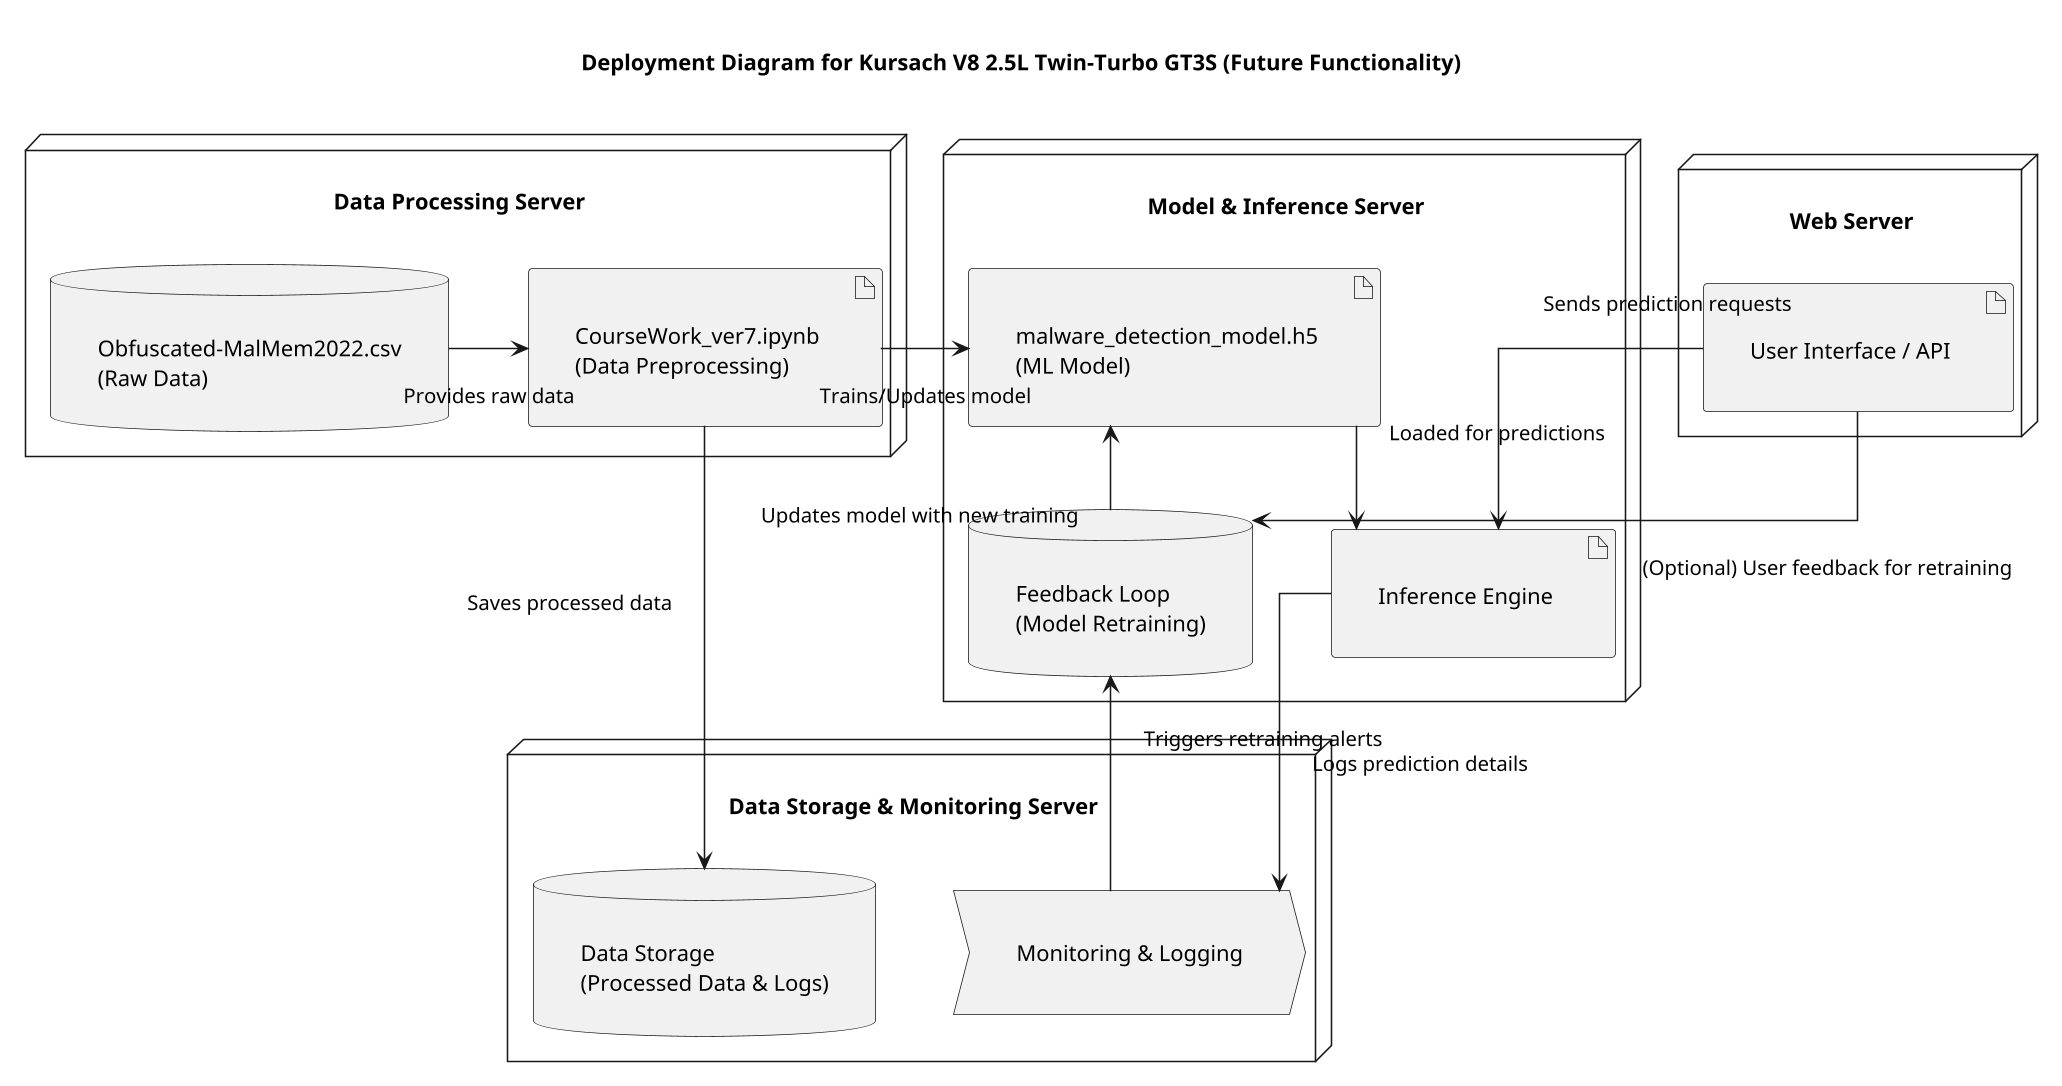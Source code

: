 @startuml
title Deployment Diagram for Kursach V8 2.5L Twin-Turbo GT3S (Future Functionality)

skinparam linetype ortho
skinparam dpi 150
skinparam padding 20
skinparam nodesep 50
skinparam ranksep 50

'----------------------------
' Data Processing Server
'----------------------------
node "Data Processing Server" {
  database "Obfuscated-MalMem2022.csv\n(Raw Data)" as CSV
  artifact "CourseWork_ver7.ipynb\n(Data Preprocessing)" as Notebook
}

'----------------------------
' Model & Inference Server
'----------------------------
node "Model & Inference Server" {
  artifact "malware_detection_model.h5\n(ML Model)" as Model
  artifact "Inference Engine" as Inference
  database "Feedback Loop\n(Model Retraining)" as Feedback
}

'----------------------------
' Data Storage & Monitoring Server
'----------------------------
node "Data Storage & Monitoring Server" {
  database "Data Storage\n(Processed Data & Logs)" as Storage
  process "Monitoring & Logging" as Monitor
}

'----------------------------
' Web Server
'----------------------------
node "Web Server" {
  artifact "User Interface / API" as UI
}

'----------------------------
' Data Flow Connections
'----------------------------
CSV -right-> Notebook : Provides raw data
Notebook -down-> Storage : Saves processed data
Notebook -right-> Model : Trains/Updates model
Model -down-> Inference : Loaded for predictions
UI -down-> Inference : Sends prediction requests
Inference -down-> Monitor : Logs prediction details
Monitor -left-> Feedback : Triggers retraining alerts
Feedback -up-> Model : Updates model with new training
UI -down-> Feedback : (Optional) User feedback for retraining
@enduml
